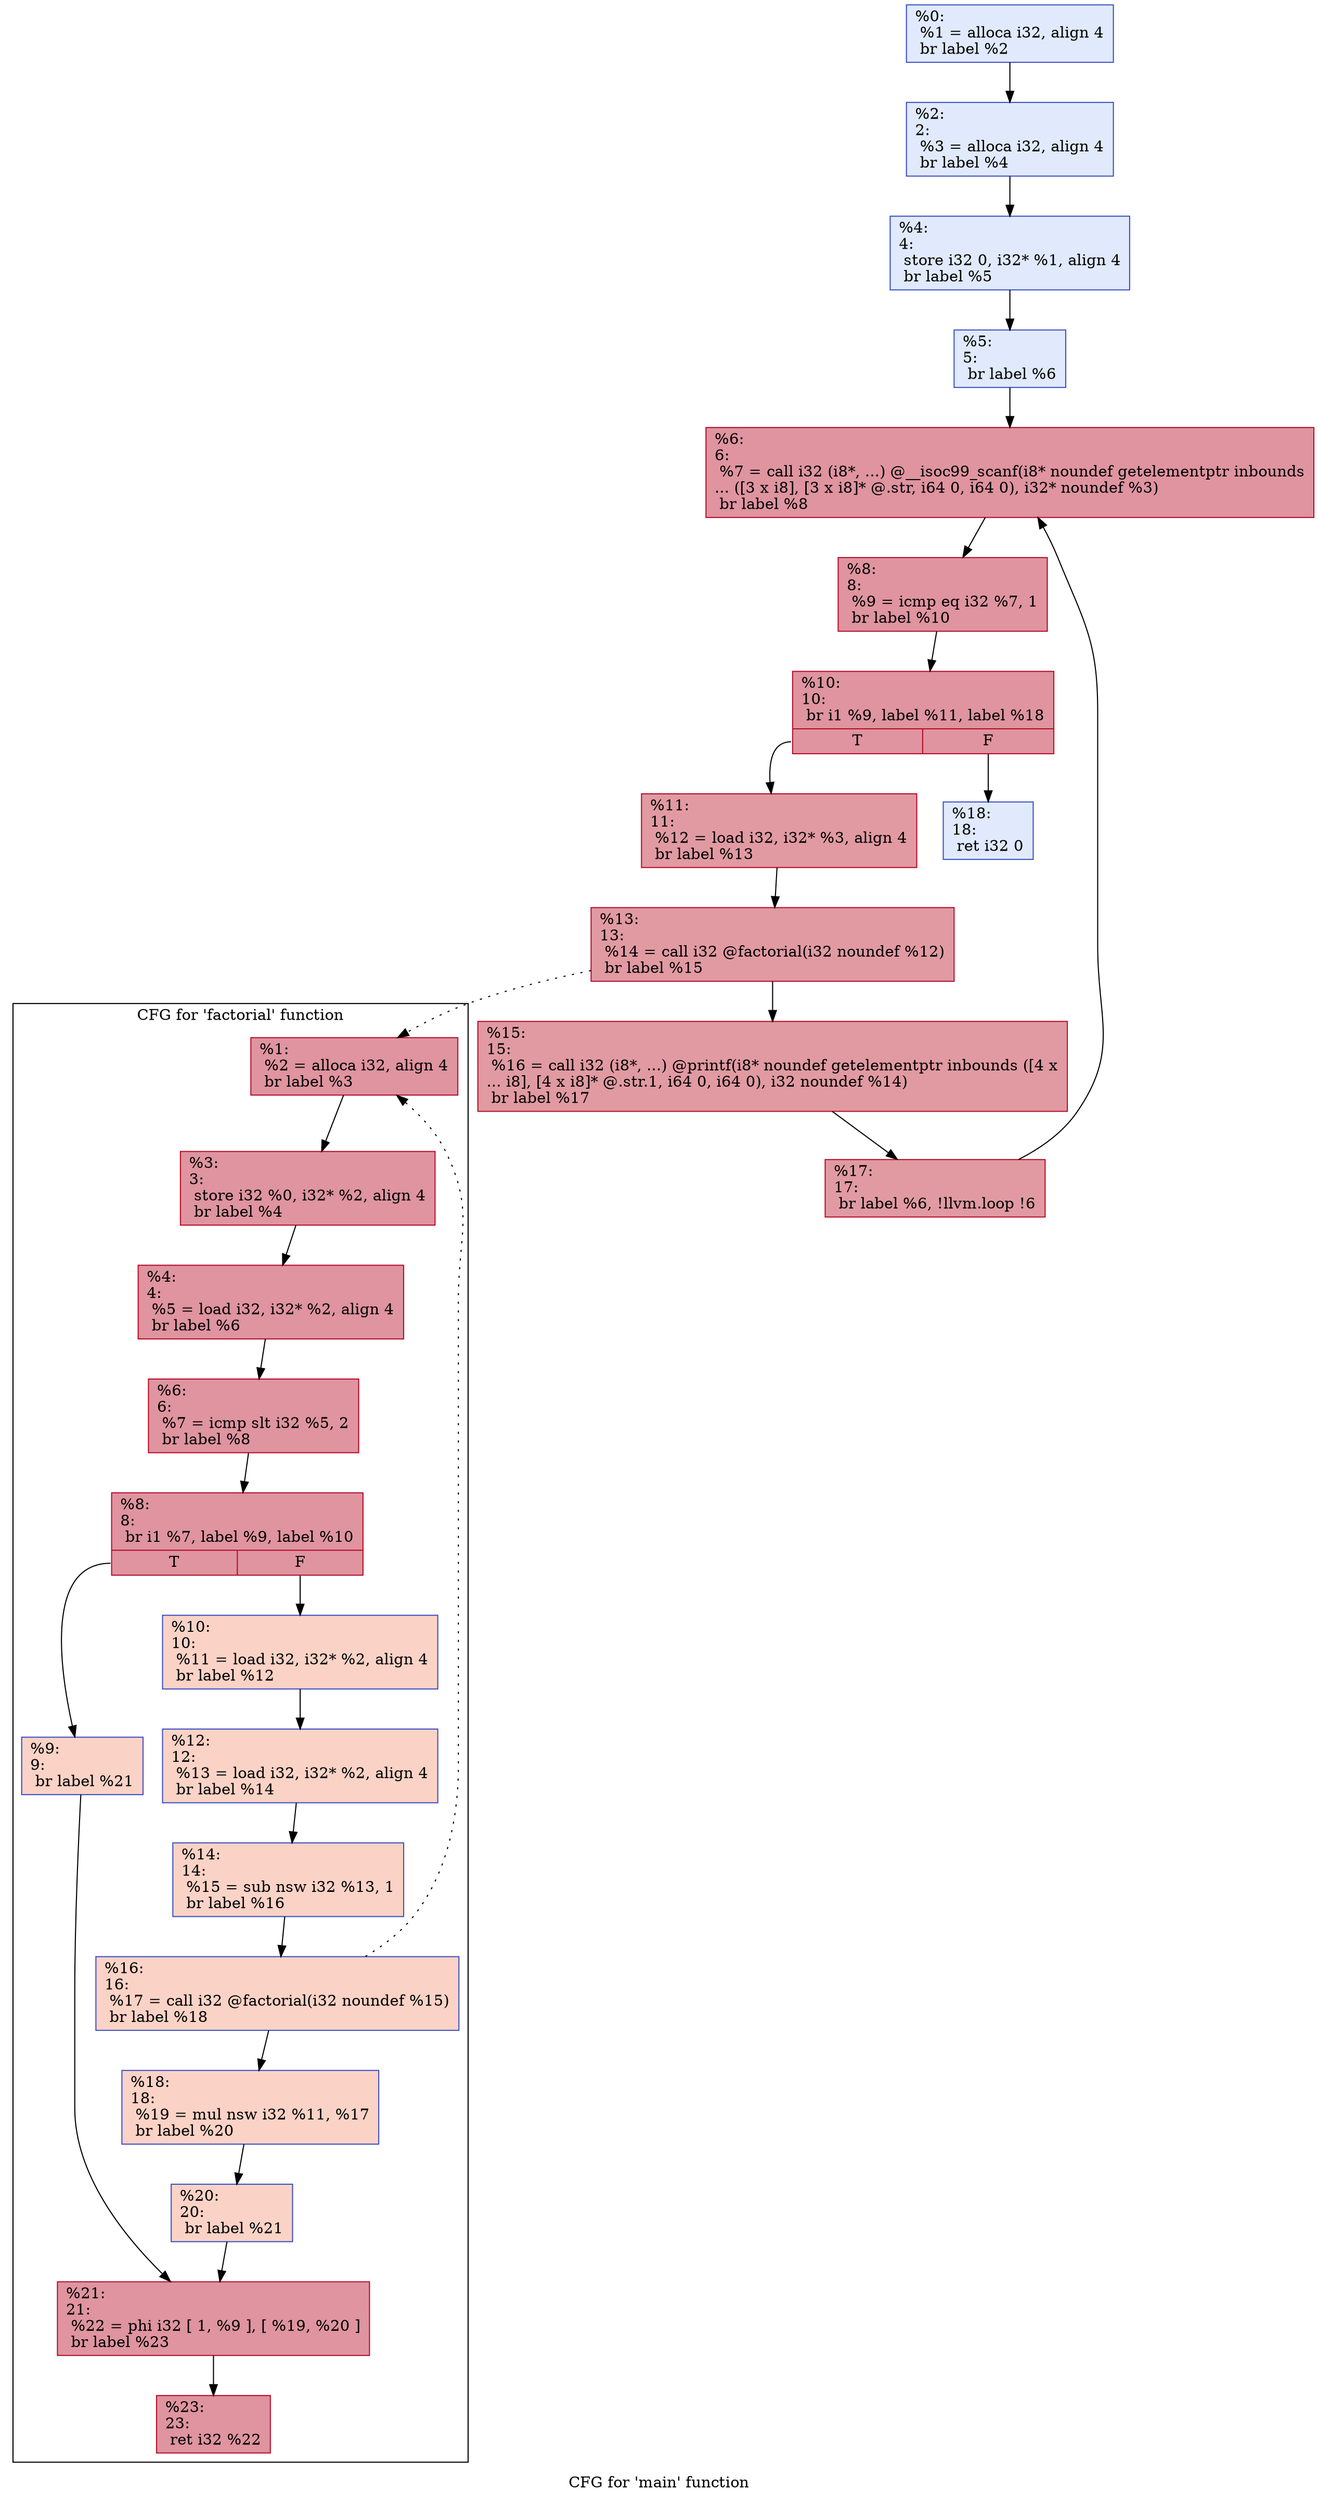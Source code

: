 digraph "CFG for 'main' function" {
	label="CFG for 'main' function";

	Node0xbeb8b0 [shape=record,color="#3d50c3ff", style=filled, fillcolor="#b9d0f970",label="{%0:\l  %1 = alloca i32, align 4\l  br label %2\l}"];
	Node0xbeb8b0 -> Node0xbec010;
	Node0xbec010 [shape=record,color="#3d50c3ff", style=filled, fillcolor="#b9d0f970",label="{%2:\l2:                                                \l  %3 = alloca i32, align 4\l  br label %4\l}"];
	Node0xbec010 -> Node0xbec170;
	Node0xbec170 [shape=record,color="#3d50c3ff", style=filled, fillcolor="#b9d0f970",label="{%4:\l4:                                                \l  store i32 0, i32* %1, align 4\l  br label %5\l}"];
	Node0xbec170 -> Node0xbec280;
	Node0xbec280 [shape=record,color="#3d50c3ff", style=filled, fillcolor="#b9d0f970",label="{%5:\l5:                                                \l  br label %6\l}"];
	Node0xbec280 -> Node0xbec340;
	Node0xbec340 [shape=record,color="#b70d28ff", style=filled, fillcolor="#b70d2870",label="{%6:\l6:                                                \l  %7 = call i32 (i8*, ...) @__isoc99_scanf(i8* noundef getelementptr inbounds\l... ([3 x i8], [3 x i8]* @.str, i64 0, i64 0), i32* noundef %3)\l  br label %8\l}"];
	Node0xbec340 -> Node0xbec7e0;
	Node0xbec7e0 [shape=record,color="#b70d28ff", style=filled, fillcolor="#b70d2870",label="{%8:\l8:                                                \l  %9 = icmp eq i32 %7, 1\l  br label %10\l}"];
	Node0xbec7e0 -> Node0xbec230;
	Node0xbec230 [shape=record,color="#b70d28ff", style=filled, fillcolor="#b70d2870",label="{%10:\l10:                                               \l  br i1 %9, label %11, label %18\l|{<s0>T|<s1>F}}"];
	Node0xbec230:s0 -> Node0xbec950;
	Node0xbec230:s1 -> Node0xbec9a0;
	Node0xbec950 [shape=record,color="#b70d28ff", style=filled, fillcolor="#bb1b2c70",label="{%11:\l11:                                               \l  %12 = load i32, i32* %3, align 4\l  br label %13\l}"];
	Node0xbec950 -> Node0xbecb50;
	Node0xbecb50 [shape=record,color="#b70d28ff", style=filled, fillcolor="#bb1b2c70",label="{%13:\l13:                                               \l  %14 = call i32 @factorial(i32 noundef %12)\l  br label %15\l}"];
	Node0xbecb50 -> Node0xbee030 [style = dotted];
	Node0xbecb50 -> Node0xbecd90;
	Node0xbecd90 [shape=record,color="#b70d28ff", style=filled, fillcolor="#bb1b2c70",label="{%15:\l15:                                               \l  %16 = call i32 (i8*, ...) @printf(i8* noundef getelementptr inbounds ([4 x\l... i8], [4 x i8]* @.str.1, i64 0, i64 0), i32 noundef %14)\l  br label %17\l}"];
	Node0xbecd90 -> Node0xbed110;
	Node0xbed110 [shape=record,color="#b70d28ff", style=filled, fillcolor="#bb1b2c70",label="{%17:\l17:                                               \l  br label %6, !llvm.loop !6\l}"];
	Node0xbed110 -> Node0xbec340;
	Node0xbec9a0 [shape=record,color="#3d50c3ff", style=filled, fillcolor="#b9d0f970",label="{%18:\l18:                                               \l  ret i32 0\l}"];
	subgraph cluster_factorial {
		label = "CFG for 'factorial' function";
		graph[style=filled, bgcolor=white];
	
		Node0xbee030 [shape=record,color="#b70d28ff", style=filled, fillcolor="#b70d2870",label="{%1:\l  %2 = alloca i32, align 4\l  br label %3\l}"];
		Node0xbee030 -> Node0xbee0f0;
		Node0xbee0f0 [shape=record,color="#b70d28ff", style=filled, fillcolor="#b70d2870",label="{%3:\l3:                                                \l  store i32 %0, i32* %2, align 4\l  br label %4\l}"];
		Node0xbee0f0 -> Node0xbee1b0;
		Node0xbee1b0 [shape=record,color="#b70d28ff", style=filled, fillcolor="#b70d2870",label="{%4:\l4:                                                \l  %5 = load i32, i32* %2, align 4\l  br label %6\l}"];
		Node0xbee1b0 -> Node0xbee330;
		Node0xbee330 [shape=record,color="#b70d28ff", style=filled, fillcolor="#b70d2870",label="{%6:\l6:                                                \l  %7 = icmp slt i32 %5, 2\l  br label %8\l}"];
		Node0xbee330 -> Node0xbee480;
		Node0xbee480 [shape=record,color="#b70d28ff", style=filled, fillcolor="#b70d2870",label="{%8:\l8:                                                \l  br i1 %7, label %9, label %10\l|{<s0>T|<s1>F}}"];
		Node0xbee480:s0 -> Node0xbee270;
		Node0xbee480:s1 -> Node0xbee5d0;
		Node0xbee270 [shape=record,color="#3d50c3ff", style=filled, fillcolor="#f59c7d70",label="{%9:\l9:                                                \l  br label %21\l}"];
		Node0xbee270 -> Node0xbee710;
		Node0xbee5d0 [shape=record,color="#3d50c3ff", style=filled, fillcolor="#f59c7d70",label="{%10:\l10:                                               \l  %11 = load i32, i32* %2, align 4\l  br label %12\l}"];
		Node0xbee5d0 -> Node0xbee840;
		Node0xbee840 [shape=record,color="#3d50c3ff", style=filled, fillcolor="#f59c7d70",label="{%12:\l12:                                               \l  %13 = load i32, i32* %2, align 4\l  br label %14\l}"];
		Node0xbee840 -> Node0xbee970;
		Node0xbee970 [shape=record,color="#3d50c3ff", style=filled, fillcolor="#f59c7d70",label="{%14:\l14:                                               \l  %15 = sub nsw i32 %13, 1\l  br label %16\l}"];
		Node0xbee970 -> Node0xbeeac0;
		Node0xbeeac0 [shape=record,color="#3d50c3ff", style=filled, fillcolor="#f59c7d70",label="{%16:\l16:                                               \l  %17 = call i32 @factorial(i32 noundef %15)\l  br label %18\l}"];
		Node0xbeeac0 -> Node0xbee030 [style = dotted];
		Node0xbeeac0 -> Node0xbeec70;
		Node0xbeec70 [shape=record,color="#3d50c3ff", style=filled, fillcolor="#f59c7d70",label="{%18:\l18:                                               \l  %19 = mul nsw i32 %11, %17\l  br label %20\l}"];
		Node0xbeec70 -> Node0xbeed30;
		Node0xbeed30 [shape=record,color="#3d50c3ff", style=filled, fillcolor="#f59c7d70",label="{%20:\l20:                                               \l  br label %21\l}"];
		Node0xbeed30 -> Node0xbee710;
		Node0xbee710 [shape=record,color="#b70d28ff", style=filled, fillcolor="#b70d2870",label="{%21:\l21:                                               \l  %22 = phi i32 [ 1, %9 ], [ %19, %20 ]\l  br label %23\l}"];
		Node0xbee710 -> Node0xbeeeb0;
		Node0xbeeeb0 [shape=record,color="#b70d28ff", style=filled, fillcolor="#b70d2870",label="{%23:\l23:                                               \l  ret i32 %22\l}"];
	}
}
